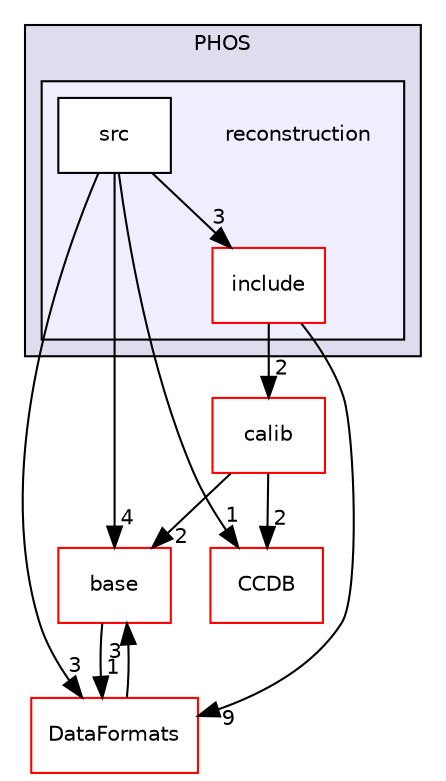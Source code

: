 digraph "/home/travis/build/AliceO2Group/AliceO2/Detectors/PHOS/reconstruction" {
  bgcolor=transparent;
  compound=true
  node [ fontsize="10", fontname="Helvetica"];
  edge [ labelfontsize="10", labelfontname="Helvetica"];
  subgraph clusterdir_cd3c152a7db0580c86a4c50ad0325149 {
    graph [ bgcolor="#ddddee", pencolor="black", label="PHOS" fontname="Helvetica", fontsize="10", URL="dir_cd3c152a7db0580c86a4c50ad0325149.html"]
  subgraph clusterdir_da16e9ad2b18bb132f2d9a9746692e88 {
    graph [ bgcolor="#eeeeff", pencolor="black", label="" URL="dir_da16e9ad2b18bb132f2d9a9746692e88.html"];
    dir_da16e9ad2b18bb132f2d9a9746692e88 [shape=plaintext label="reconstruction"];
    dir_31b4a6c34d54b2347b970402ffd45e26 [shape=box label="include" color="red" fillcolor="white" style="filled" URL="dir_31b4a6c34d54b2347b970402ffd45e26.html"];
    dir_44824022925402f34c59ab8ad8fd997a [shape=box label="src" color="black" fillcolor="white" style="filled" URL="dir_44824022925402f34c59ab8ad8fd997a.html"];
  }
  }
  dir_f8d0b672e09eeb12dbd411d9fb531afa [shape=box label="calib" color="red" URL="dir_f8d0b672e09eeb12dbd411d9fb531afa.html"];
  dir_fa21b46838f21636bfdcc60e4853f0ed [shape=box label="base" color="red" URL="dir_fa21b46838f21636bfdcc60e4853f0ed.html"];
  dir_6af676bf18881990e4083e191d0e63e0 [shape=box label="CCDB" color="red" URL="dir_6af676bf18881990e4083e191d0e63e0.html"];
  dir_2171f7ec022c5423887b07c69b2f5b48 [shape=box label="DataFormats" color="red" URL="dir_2171f7ec022c5423887b07c69b2f5b48.html"];
  dir_44824022925402f34c59ab8ad8fd997a->dir_fa21b46838f21636bfdcc60e4853f0ed [headlabel="4", labeldistance=1.5 headhref="dir_000406_000225.html"];
  dir_44824022925402f34c59ab8ad8fd997a->dir_6af676bf18881990e4083e191d0e63e0 [headlabel="1", labeldistance=1.5 headhref="dir_000406_000028.html"];
  dir_44824022925402f34c59ab8ad8fd997a->dir_31b4a6c34d54b2347b970402ffd45e26 [headlabel="3", labeldistance=1.5 headhref="dir_000406_000396.html"];
  dir_44824022925402f34c59ab8ad8fd997a->dir_2171f7ec022c5423887b07c69b2f5b48 [headlabel="3", labeldistance=1.5 headhref="dir_000406_000090.html"];
  dir_f8d0b672e09eeb12dbd411d9fb531afa->dir_fa21b46838f21636bfdcc60e4853f0ed [headlabel="2", labeldistance=1.5 headhref="dir_000383_000225.html"];
  dir_f8d0b672e09eeb12dbd411d9fb531afa->dir_6af676bf18881990e4083e191d0e63e0 [headlabel="2", labeldistance=1.5 headhref="dir_000383_000028.html"];
  dir_fa21b46838f21636bfdcc60e4853f0ed->dir_2171f7ec022c5423887b07c69b2f5b48 [headlabel="1", labeldistance=1.5 headhref="dir_000225_000090.html"];
  dir_31b4a6c34d54b2347b970402ffd45e26->dir_f8d0b672e09eeb12dbd411d9fb531afa [headlabel="2", labeldistance=1.5 headhref="dir_000396_000383.html"];
  dir_31b4a6c34d54b2347b970402ffd45e26->dir_2171f7ec022c5423887b07c69b2f5b48 [headlabel="9", labeldistance=1.5 headhref="dir_000396_000090.html"];
  dir_2171f7ec022c5423887b07c69b2f5b48->dir_fa21b46838f21636bfdcc60e4853f0ed [headlabel="3", labeldistance=1.5 headhref="dir_000090_000225.html"];
}
